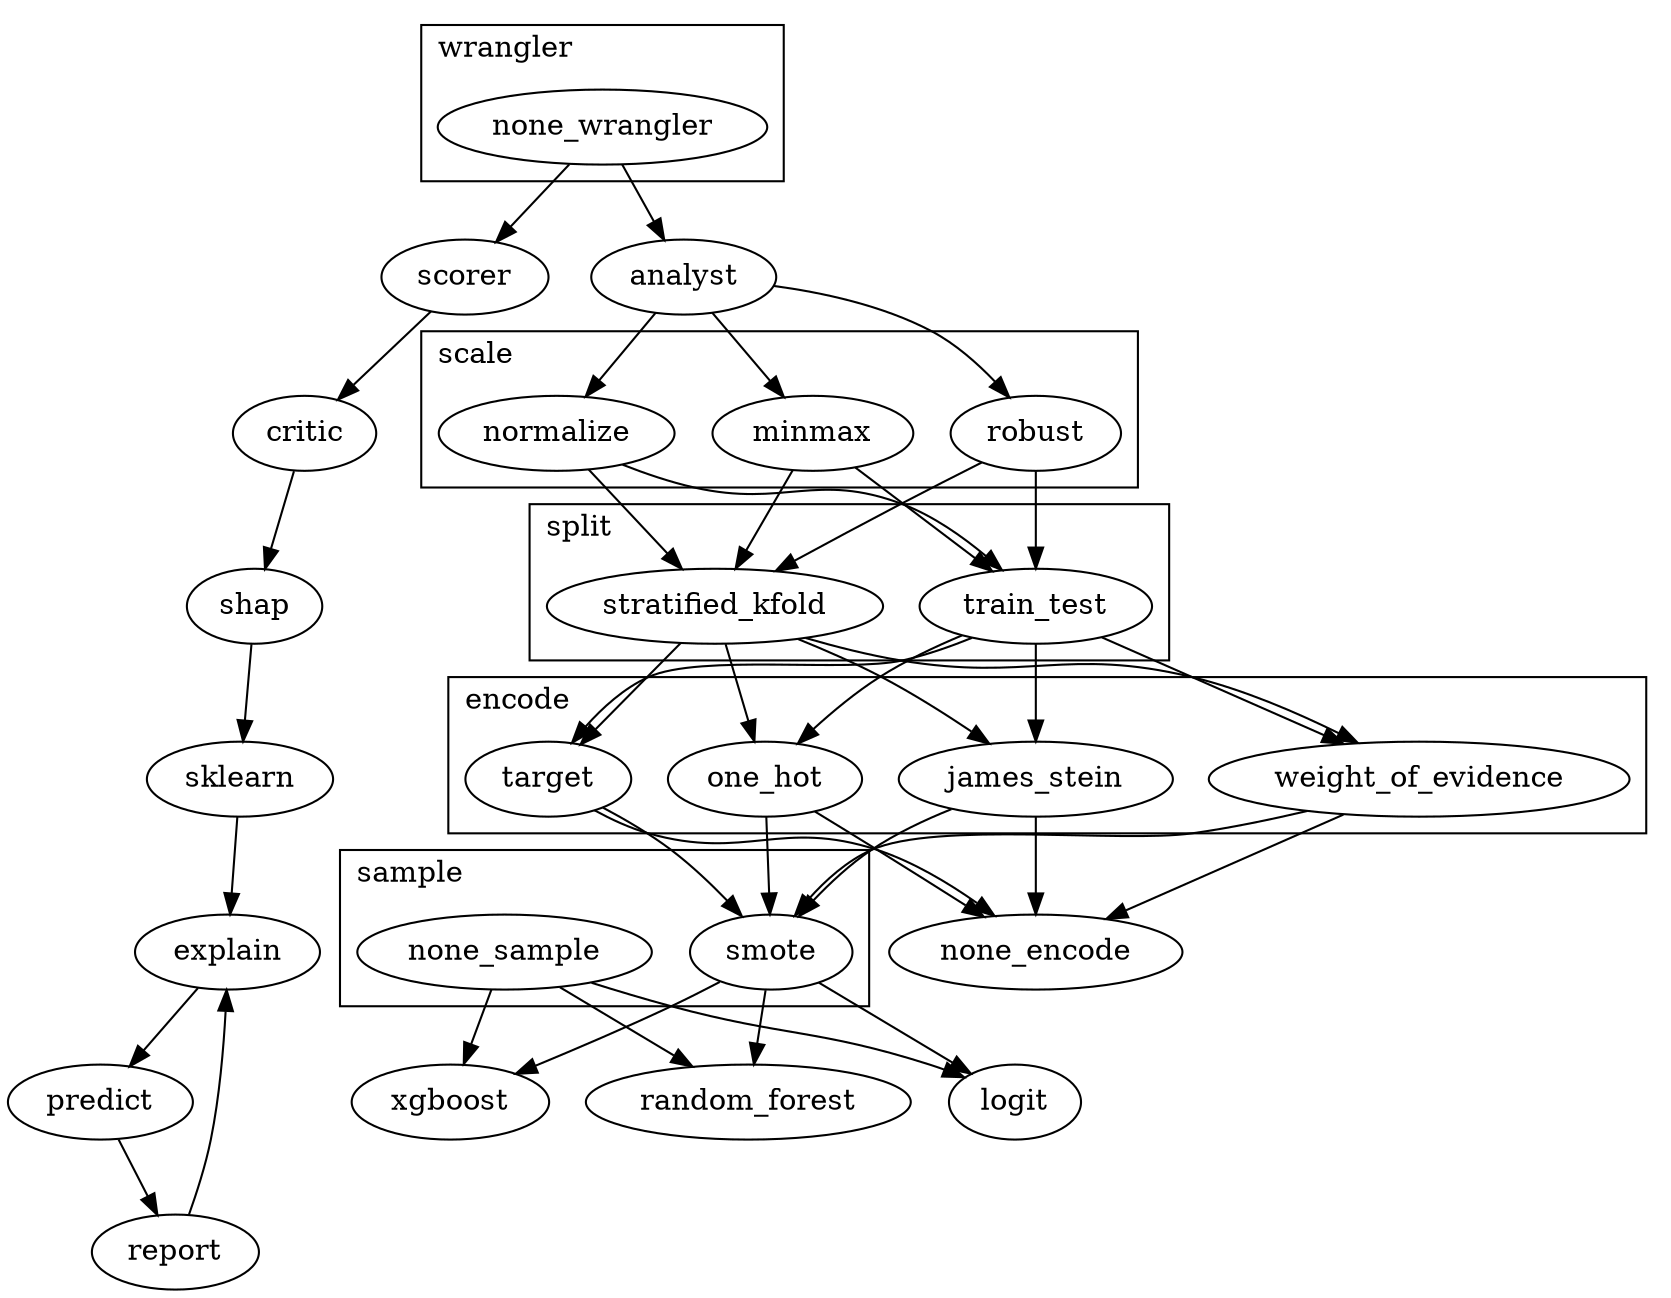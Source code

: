 digraph dag {
subgraph cluster_wrangler { label=wrangler rank=same none_wrangler labeljust=l }
none_wrangler -> scorer
subgraph cluster_wrangler { label=wrangler rank=same none_wrangler labeljust=l }
none_wrangler -> analyst
analyst -> normalize
analyst -> robust
analyst -> minmax
subgraph cluster_scale { label=scale rank=same minmax labeljust=l }
minmax -> train_test
subgraph cluster_scale { label=scale rank=same minmax labeljust=l }
minmax -> stratified_kfold
subgraph cluster_split { label=split rank=same stratified_kfold labeljust=l }
stratified_kfold -> weight_of_evidence
subgraph cluster_split { label=split rank=same stratified_kfold labeljust=l }
stratified_kfold -> james_stein
subgraph cluster_split { label=split rank=same stratified_kfold labeljust=l }
stratified_kfold -> one_hot
subgraph cluster_split { label=split rank=same stratified_kfold labeljust=l }
stratified_kfold -> target
subgraph cluster_encode { label=encode rank=same target labeljust=l }
target -> smote
subgraph cluster_encode { label=encode rank=same target labeljust=l }
target -> none_encode
subgraph cluster_sample { label=sample rank=same none_sample labeljust=l }
none_sample -> random_forest
subgraph cluster_sample { label=sample rank=same none_sample labeljust=l }
none_sample -> logit
subgraph cluster_sample { label=sample rank=same none_sample labeljust=l }
none_sample -> xgboost
subgraph cluster_sample { label=sample rank=same smote labeljust=l }
smote -> random_forest
subgraph cluster_sample { label=sample rank=same smote labeljust=l }
smote -> logit
subgraph cluster_sample { label=sample rank=same smote labeljust=l }
smote -> xgboost
subgraph cluster_encode { label=encode rank=same weight_of_evidence labeljust=l }
weight_of_evidence -> smote
subgraph cluster_encode { label=encode rank=same weight_of_evidence labeljust=l }
weight_of_evidence -> none_encode
subgraph cluster_encode { label=encode rank=same one_hot labeljust=l }
one_hot -> smote
subgraph cluster_encode { label=encode rank=same one_hot labeljust=l }
one_hot -> none_encode
subgraph cluster_encode { label=encode rank=same james_stein labeljust=l }
james_stein -> smote
subgraph cluster_encode { label=encode rank=same james_stein labeljust=l }
james_stein -> none_encode
subgraph cluster_split { label=split rank=same train_test labeljust=l }
train_test -> weight_of_evidence
subgraph cluster_split { label=split rank=same train_test labeljust=l }
train_test -> james_stein
subgraph cluster_split { label=split rank=same train_test labeljust=l }
train_test -> one_hot
subgraph cluster_split { label=split rank=same train_test labeljust=l }
train_test -> target
subgraph cluster_scale { label=scale rank=same robust labeljust=l }
robust -> train_test
subgraph cluster_scale { label=scale rank=same robust labeljust=l }
robust -> stratified_kfold
subgraph cluster_scale { label=scale rank=same normalize labeljust=l }
normalize -> train_test
subgraph cluster_scale { label=scale rank=same normalize labeljust=l }
normalize -> stratified_kfold
scorer -> critic
critic -> shap
shap -> sklearn
sklearn -> explain
explain -> predict
predict -> report
report -> explain
}